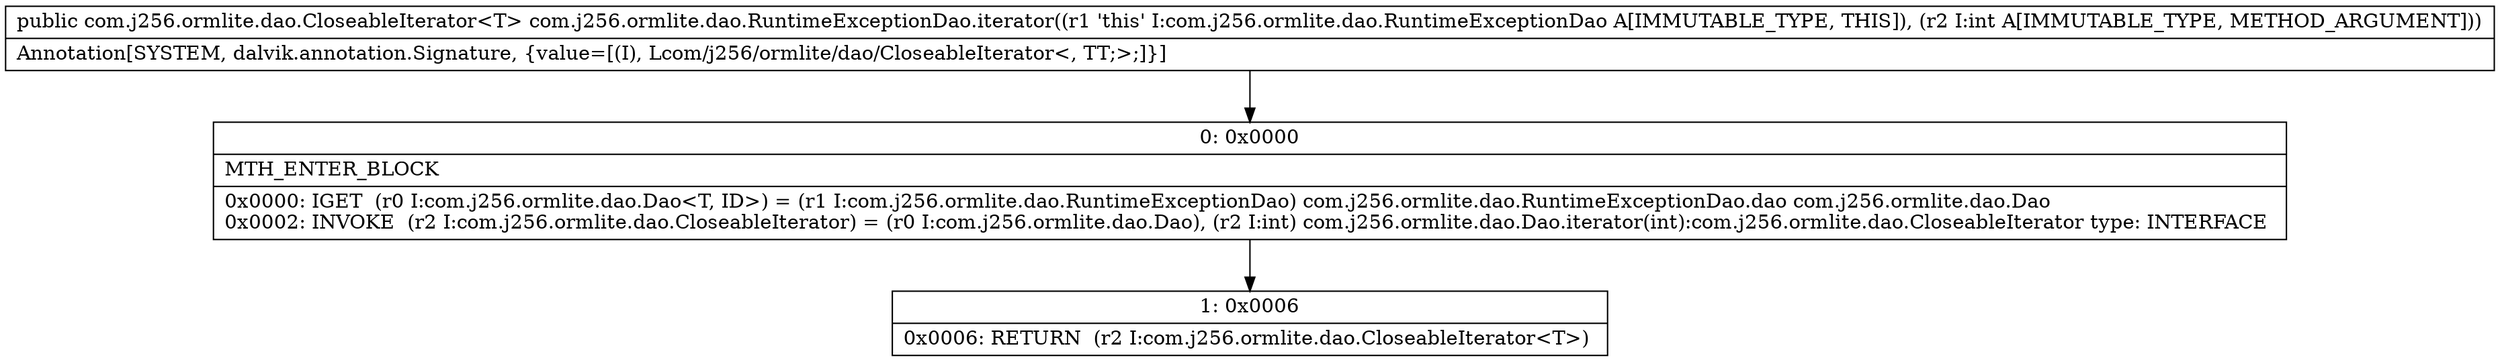 digraph "CFG forcom.j256.ormlite.dao.RuntimeExceptionDao.iterator(I)Lcom\/j256\/ormlite\/dao\/CloseableIterator;" {
Node_0 [shape=record,label="{0\:\ 0x0000|MTH_ENTER_BLOCK\l|0x0000: IGET  (r0 I:com.j256.ormlite.dao.Dao\<T, ID\>) = (r1 I:com.j256.ormlite.dao.RuntimeExceptionDao) com.j256.ormlite.dao.RuntimeExceptionDao.dao com.j256.ormlite.dao.Dao \l0x0002: INVOKE  (r2 I:com.j256.ormlite.dao.CloseableIterator) = (r0 I:com.j256.ormlite.dao.Dao), (r2 I:int) com.j256.ormlite.dao.Dao.iterator(int):com.j256.ormlite.dao.CloseableIterator type: INTERFACE \l}"];
Node_1 [shape=record,label="{1\:\ 0x0006|0x0006: RETURN  (r2 I:com.j256.ormlite.dao.CloseableIterator\<T\>) \l}"];
MethodNode[shape=record,label="{public com.j256.ormlite.dao.CloseableIterator\<T\> com.j256.ormlite.dao.RuntimeExceptionDao.iterator((r1 'this' I:com.j256.ormlite.dao.RuntimeExceptionDao A[IMMUTABLE_TYPE, THIS]), (r2 I:int A[IMMUTABLE_TYPE, METHOD_ARGUMENT]))  | Annotation[SYSTEM, dalvik.annotation.Signature, \{value=[(I), Lcom\/j256\/ormlite\/dao\/CloseableIterator\<, TT;\>;]\}]\l}"];
MethodNode -> Node_0;
Node_0 -> Node_1;
}

